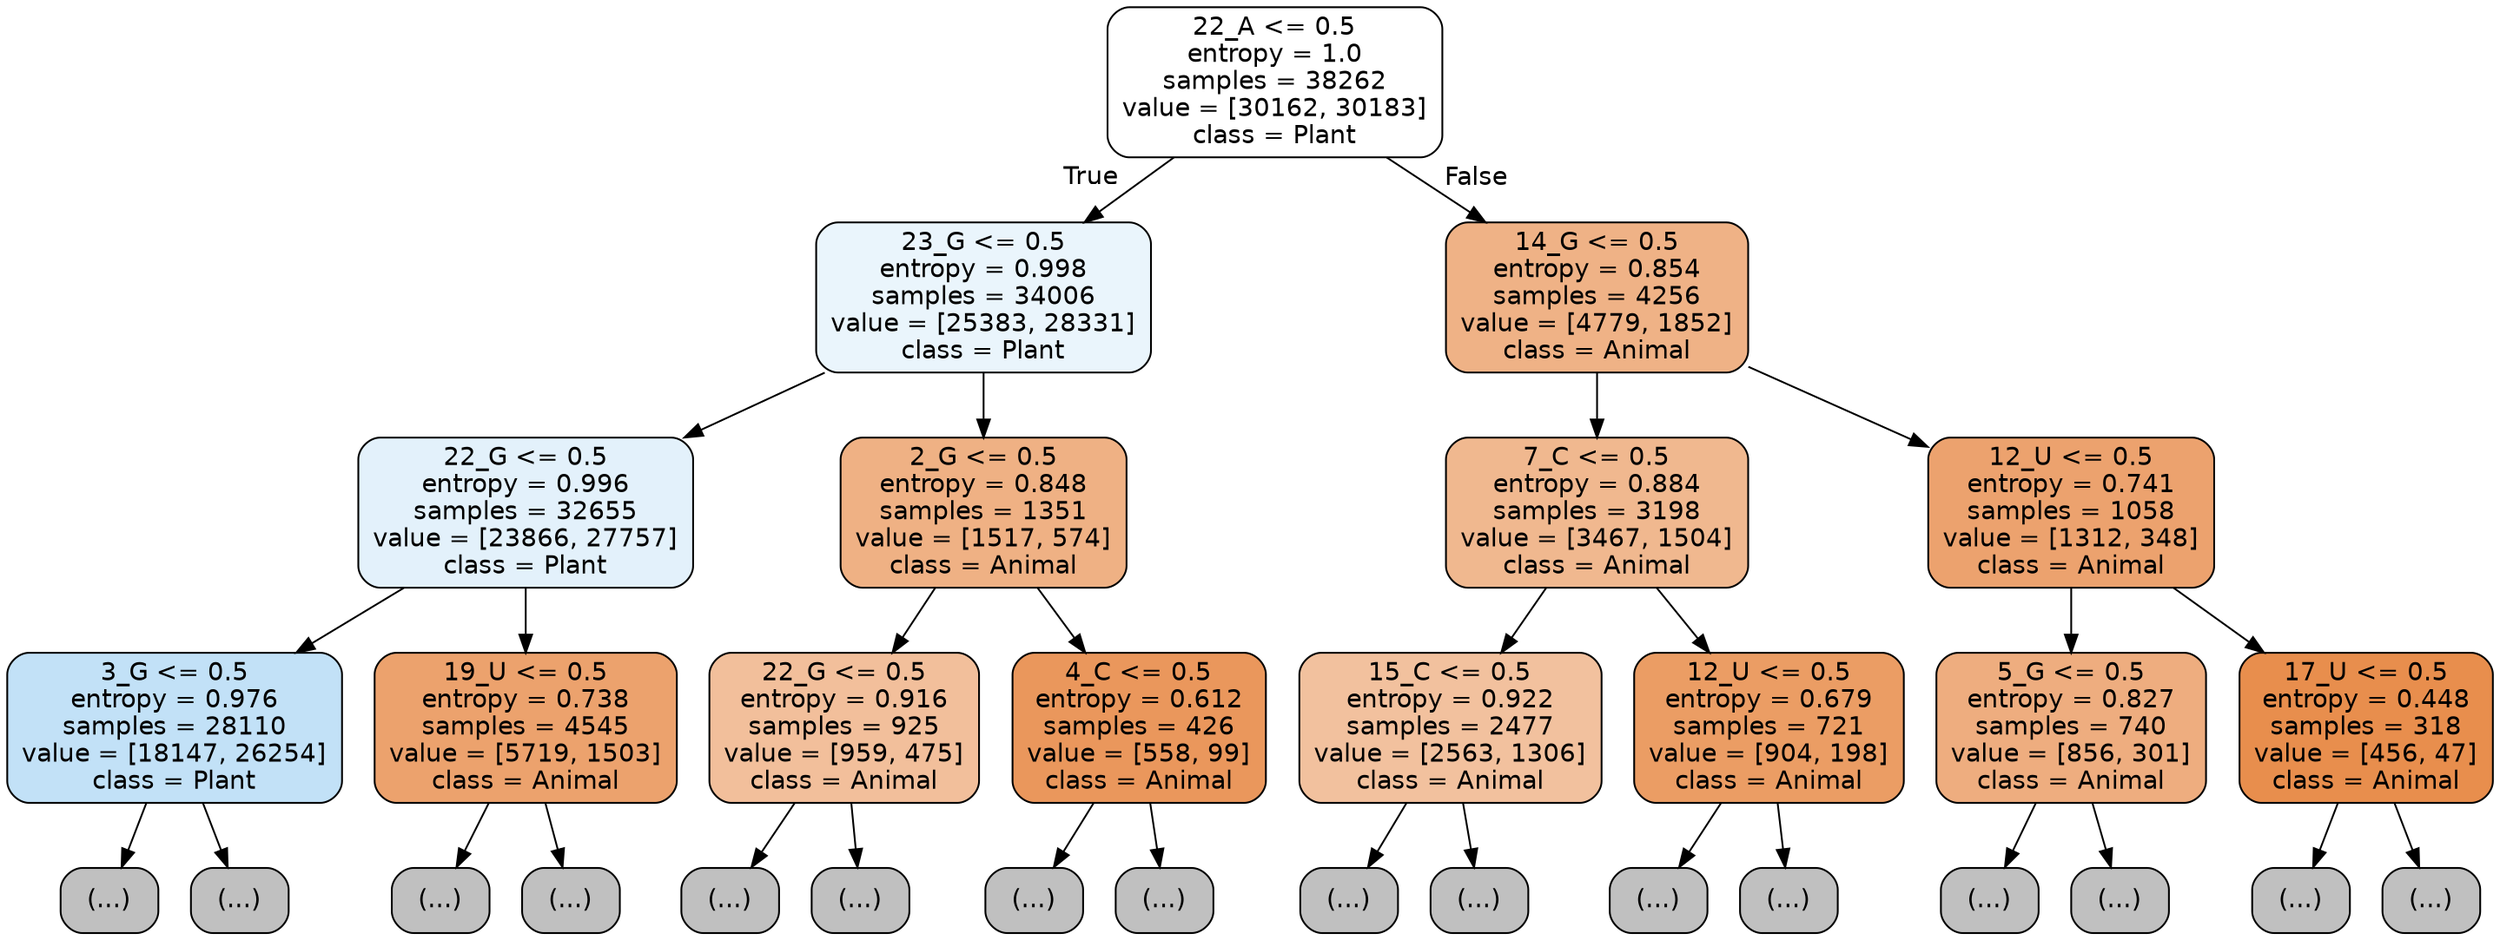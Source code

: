digraph Tree {
node [shape=box, style="filled, rounded", color="black", fontname="helvetica"] ;
edge [fontname="helvetica"] ;
0 [label="22_A <= 0.5\nentropy = 1.0\nsamples = 38262\nvalue = [30162, 30183]\nclass = Plant", fillcolor="#ffffff"] ;
1 [label="23_G <= 0.5\nentropy = 0.998\nsamples = 34006\nvalue = [25383, 28331]\nclass = Plant", fillcolor="#eaf5fc"] ;
0 -> 1 [labeldistance=2.5, labelangle=45, headlabel="True"] ;
2 [label="22_G <= 0.5\nentropy = 0.996\nsamples = 32655\nvalue = [23866, 27757]\nclass = Plant", fillcolor="#e3f1fb"] ;
1 -> 2 ;
3 [label="3_G <= 0.5\nentropy = 0.976\nsamples = 28110\nvalue = [18147, 26254]\nclass = Plant", fillcolor="#c2e1f7"] ;
2 -> 3 ;
4 [label="(...)", fillcolor="#C0C0C0"] ;
3 -> 4 ;
8827 [label="(...)", fillcolor="#C0C0C0"] ;
3 -> 8827 ;
12402 [label="19_U <= 0.5\nentropy = 0.738\nsamples = 4545\nvalue = [5719, 1503]\nclass = Animal", fillcolor="#eca26d"] ;
2 -> 12402 ;
12403 [label="(...)", fillcolor="#C0C0C0"] ;
12402 -> 12403 ;
13668 [label="(...)", fillcolor="#C0C0C0"] ;
12402 -> 13668 ;
14143 [label="2_G <= 0.5\nentropy = 0.848\nsamples = 1351\nvalue = [1517, 574]\nclass = Animal", fillcolor="#efb184"] ;
1 -> 14143 ;
14144 [label="22_G <= 0.5\nentropy = 0.916\nsamples = 925\nvalue = [959, 475]\nclass = Animal", fillcolor="#f2bf9b"] ;
14143 -> 14144 ;
14145 [label="(...)", fillcolor="#C0C0C0"] ;
14144 -> 14145 ;
14366 [label="(...)", fillcolor="#C0C0C0"] ;
14144 -> 14366 ;
14551 [label="4_C <= 0.5\nentropy = 0.612\nsamples = 426\nvalue = [558, 99]\nclass = Animal", fillcolor="#ea975c"] ;
14143 -> 14551 ;
14552 [label="(...)", fillcolor="#C0C0C0"] ;
14551 -> 14552 ;
14653 [label="(...)", fillcolor="#C0C0C0"] ;
14551 -> 14653 ;
14686 [label="14_G <= 0.5\nentropy = 0.854\nsamples = 4256\nvalue = [4779, 1852]\nclass = Animal", fillcolor="#efb286"] ;
0 -> 14686 [labeldistance=2.5, labelangle=-45, headlabel="False"] ;
14687 [label="7_C <= 0.5\nentropy = 0.884\nsamples = 3198\nvalue = [3467, 1504]\nclass = Animal", fillcolor="#f0b88f"] ;
14686 -> 14687 ;
14688 [label="15_C <= 0.5\nentropy = 0.922\nsamples = 2477\nvalue = [2563, 1306]\nclass = Animal", fillcolor="#f2c19e"] ;
14687 -> 14688 ;
14689 [label="(...)", fillcolor="#C0C0C0"] ;
14688 -> 14689 ;
15570 [label="(...)", fillcolor="#C0C0C0"] ;
14688 -> 15570 ;
15891 [label="12_U <= 0.5\nentropy = 0.679\nsamples = 721\nvalue = [904, 198]\nclass = Animal", fillcolor="#eb9d64"] ;
14687 -> 15891 ;
15892 [label="(...)", fillcolor="#C0C0C0"] ;
15891 -> 15892 ;
16115 [label="(...)", fillcolor="#C0C0C0"] ;
15891 -> 16115 ;
16200 [label="12_U <= 0.5\nentropy = 0.741\nsamples = 1058\nvalue = [1312, 348]\nclass = Animal", fillcolor="#eca26e"] ;
14686 -> 16200 ;
16201 [label="5_G <= 0.5\nentropy = 0.827\nsamples = 740\nvalue = [856, 301]\nclass = Animal", fillcolor="#eead7f"] ;
16200 -> 16201 ;
16202 [label="(...)", fillcolor="#C0C0C0"] ;
16201 -> 16202 ;
16473 [label="(...)", fillcolor="#C0C0C0"] ;
16201 -> 16473 ;
16564 [label="17_U <= 0.5\nentropy = 0.448\nsamples = 318\nvalue = [456, 47]\nclass = Animal", fillcolor="#e88e4d"] ;
16200 -> 16564 ;
16565 [label="(...)", fillcolor="#C0C0C0"] ;
16564 -> 16565 ;
16634 [label="(...)", fillcolor="#C0C0C0"] ;
16564 -> 16634 ;
}